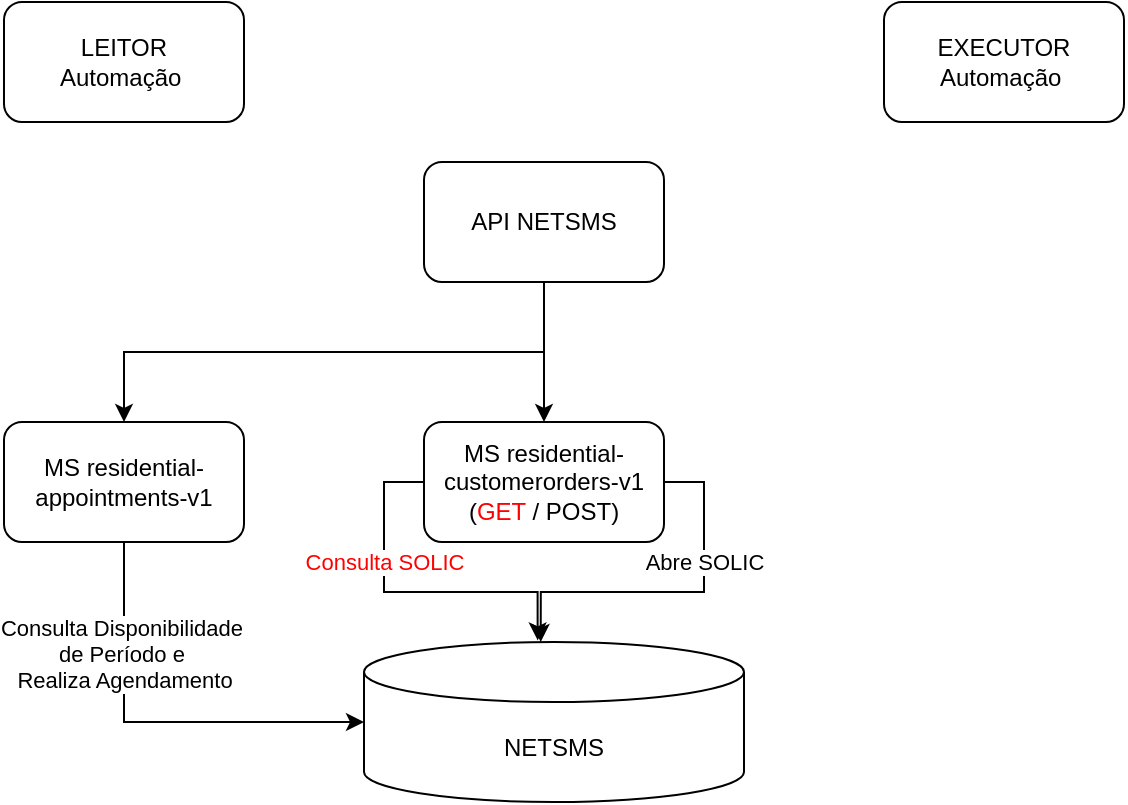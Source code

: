 <mxfile version="28.0.6">
  <diagram name="Página-1" id="-WEREGJDPoGElQML3zRY">
    <mxGraphModel dx="1042" dy="527" grid="1" gridSize="10" guides="1" tooltips="1" connect="1" arrows="1" fold="1" page="1" pageScale="1" pageWidth="827" pageHeight="1169" math="0" shadow="0">
      <root>
        <mxCell id="0" />
        <mxCell id="1" parent="0" />
        <mxCell id="z7zfRWcS-0DXAbNaJO-h-1" value="LEITOR&lt;div&gt;Automação&amp;nbsp;&lt;/div&gt;" style="rounded=1;whiteSpace=wrap;html=1;" vertex="1" parent="1">
          <mxGeometry x="100" y="70" width="120" height="60" as="geometry" />
        </mxCell>
        <mxCell id="z7zfRWcS-0DXAbNaJO-h-12" style="edgeStyle=orthogonalEdgeStyle;rounded=0;orthogonalLoop=1;jettySize=auto;html=1;exitX=0.5;exitY=1;exitDx=0;exitDy=0;" edge="1" parent="1" source="z7zfRWcS-0DXAbNaJO-h-2" target="z7zfRWcS-0DXAbNaJO-h-9">
          <mxGeometry relative="1" as="geometry" />
        </mxCell>
        <mxCell id="z7zfRWcS-0DXAbNaJO-h-13" style="edgeStyle=orthogonalEdgeStyle;rounded=0;orthogonalLoop=1;jettySize=auto;html=1;entryX=0.5;entryY=0;entryDx=0;entryDy=0;" edge="1" parent="1" source="z7zfRWcS-0DXAbNaJO-h-2" target="z7zfRWcS-0DXAbNaJO-h-3">
          <mxGeometry relative="1" as="geometry" />
        </mxCell>
        <mxCell id="z7zfRWcS-0DXAbNaJO-h-2" value="API NETSMS" style="rounded=1;whiteSpace=wrap;html=1;" vertex="1" parent="1">
          <mxGeometry x="310" y="150" width="120" height="60" as="geometry" />
        </mxCell>
        <mxCell id="z7zfRWcS-0DXAbNaJO-h-3" value="MS&amp;nbsp;&lt;span data-olk-copy-source=&quot;MessageBody&quot;&gt;residential-customerorders-v1 (&lt;font style=&quot;color: rgb(255, 0, 0);&quot;&gt;GET&lt;/font&gt; / POST)&lt;/span&gt;" style="rounded=1;whiteSpace=wrap;html=1;" vertex="1" parent="1">
          <mxGeometry x="310" y="280" width="120" height="60" as="geometry" />
        </mxCell>
        <mxCell id="z7zfRWcS-0DXAbNaJO-h-4" value="NETSMS" style="shape=cylinder3;whiteSpace=wrap;html=1;boundedLbl=1;backgroundOutline=1;size=15;" vertex="1" parent="1">
          <mxGeometry x="280" y="390" width="190" height="80" as="geometry" />
        </mxCell>
        <mxCell id="z7zfRWcS-0DXAbNaJO-h-5" style="edgeStyle=orthogonalEdgeStyle;rounded=0;orthogonalLoop=1;jettySize=auto;html=1;entryX=0.457;entryY=-0.01;entryDx=0;entryDy=0;entryPerimeter=0;exitX=0;exitY=0.5;exitDx=0;exitDy=0;" edge="1" parent="1" source="z7zfRWcS-0DXAbNaJO-h-3" target="z7zfRWcS-0DXAbNaJO-h-4">
          <mxGeometry relative="1" as="geometry" />
        </mxCell>
        <mxCell id="z7zfRWcS-0DXAbNaJO-h-6" value="Consulta SOLIC" style="edgeLabel;html=1;align=center;verticalAlign=middle;resizable=0;points=[];fontColor=#FF0000;" vertex="1" connectable="0" parent="z7zfRWcS-0DXAbNaJO-h-5">
          <mxGeometry x="-0.469" relative="1" as="geometry">
            <mxPoint y="13" as="offset" />
          </mxGeometry>
        </mxCell>
        <mxCell id="z7zfRWcS-0DXAbNaJO-h-7" style="edgeStyle=orthogonalEdgeStyle;rounded=0;orthogonalLoop=1;jettySize=auto;html=1;entryX=0.465;entryY=0;entryDx=0;entryDy=0;entryPerimeter=0;exitX=1;exitY=0.5;exitDx=0;exitDy=0;" edge="1" parent="1" source="z7zfRWcS-0DXAbNaJO-h-3" target="z7zfRWcS-0DXAbNaJO-h-4">
          <mxGeometry relative="1" as="geometry" />
        </mxCell>
        <mxCell id="z7zfRWcS-0DXAbNaJO-h-8" value="Abre SOLIC" style="edgeLabel;html=1;align=center;verticalAlign=middle;resizable=0;points=[];" vertex="1" connectable="0" parent="z7zfRWcS-0DXAbNaJO-h-7">
          <mxGeometry x="0.268" y="-1" relative="1" as="geometry">
            <mxPoint x="40" y="-14" as="offset" />
          </mxGeometry>
        </mxCell>
        <mxCell id="z7zfRWcS-0DXAbNaJO-h-9" value="MS&amp;nbsp;&lt;span data-olk-copy-source=&quot;MessageBody&quot;&gt;residential-appointments-v1&lt;/span&gt;" style="rounded=1;whiteSpace=wrap;html=1;" vertex="1" parent="1">
          <mxGeometry x="100" y="280" width="120" height="60" as="geometry" />
        </mxCell>
        <mxCell id="z7zfRWcS-0DXAbNaJO-h-10" style="edgeStyle=orthogonalEdgeStyle;rounded=0;orthogonalLoop=1;jettySize=auto;html=1;entryX=0;entryY=0.5;entryDx=0;entryDy=0;entryPerimeter=0;exitX=0.5;exitY=1;exitDx=0;exitDy=0;" edge="1" parent="1" source="z7zfRWcS-0DXAbNaJO-h-9" target="z7zfRWcS-0DXAbNaJO-h-4">
          <mxGeometry relative="1" as="geometry" />
        </mxCell>
        <mxCell id="z7zfRWcS-0DXAbNaJO-h-11" value="Consulta Disponibilidade&amp;nbsp;&lt;div&gt;de Período e&amp;nbsp;&lt;/div&gt;&lt;div&gt;Realiza Agendamento&lt;/div&gt;" style="edgeLabel;html=1;align=center;verticalAlign=middle;resizable=0;points=[];" vertex="1" connectable="0" parent="z7zfRWcS-0DXAbNaJO-h-10">
          <mxGeometry x="-0.465" relative="1" as="geometry">
            <mxPoint as="offset" />
          </mxGeometry>
        </mxCell>
        <mxCell id="z7zfRWcS-0DXAbNaJO-h-14" value="EXECUTOR&lt;div&gt;Automação&amp;nbsp;&lt;/div&gt;" style="rounded=1;whiteSpace=wrap;html=1;" vertex="1" parent="1">
          <mxGeometry x="540" y="70" width="120" height="60" as="geometry" />
        </mxCell>
      </root>
    </mxGraphModel>
  </diagram>
</mxfile>

